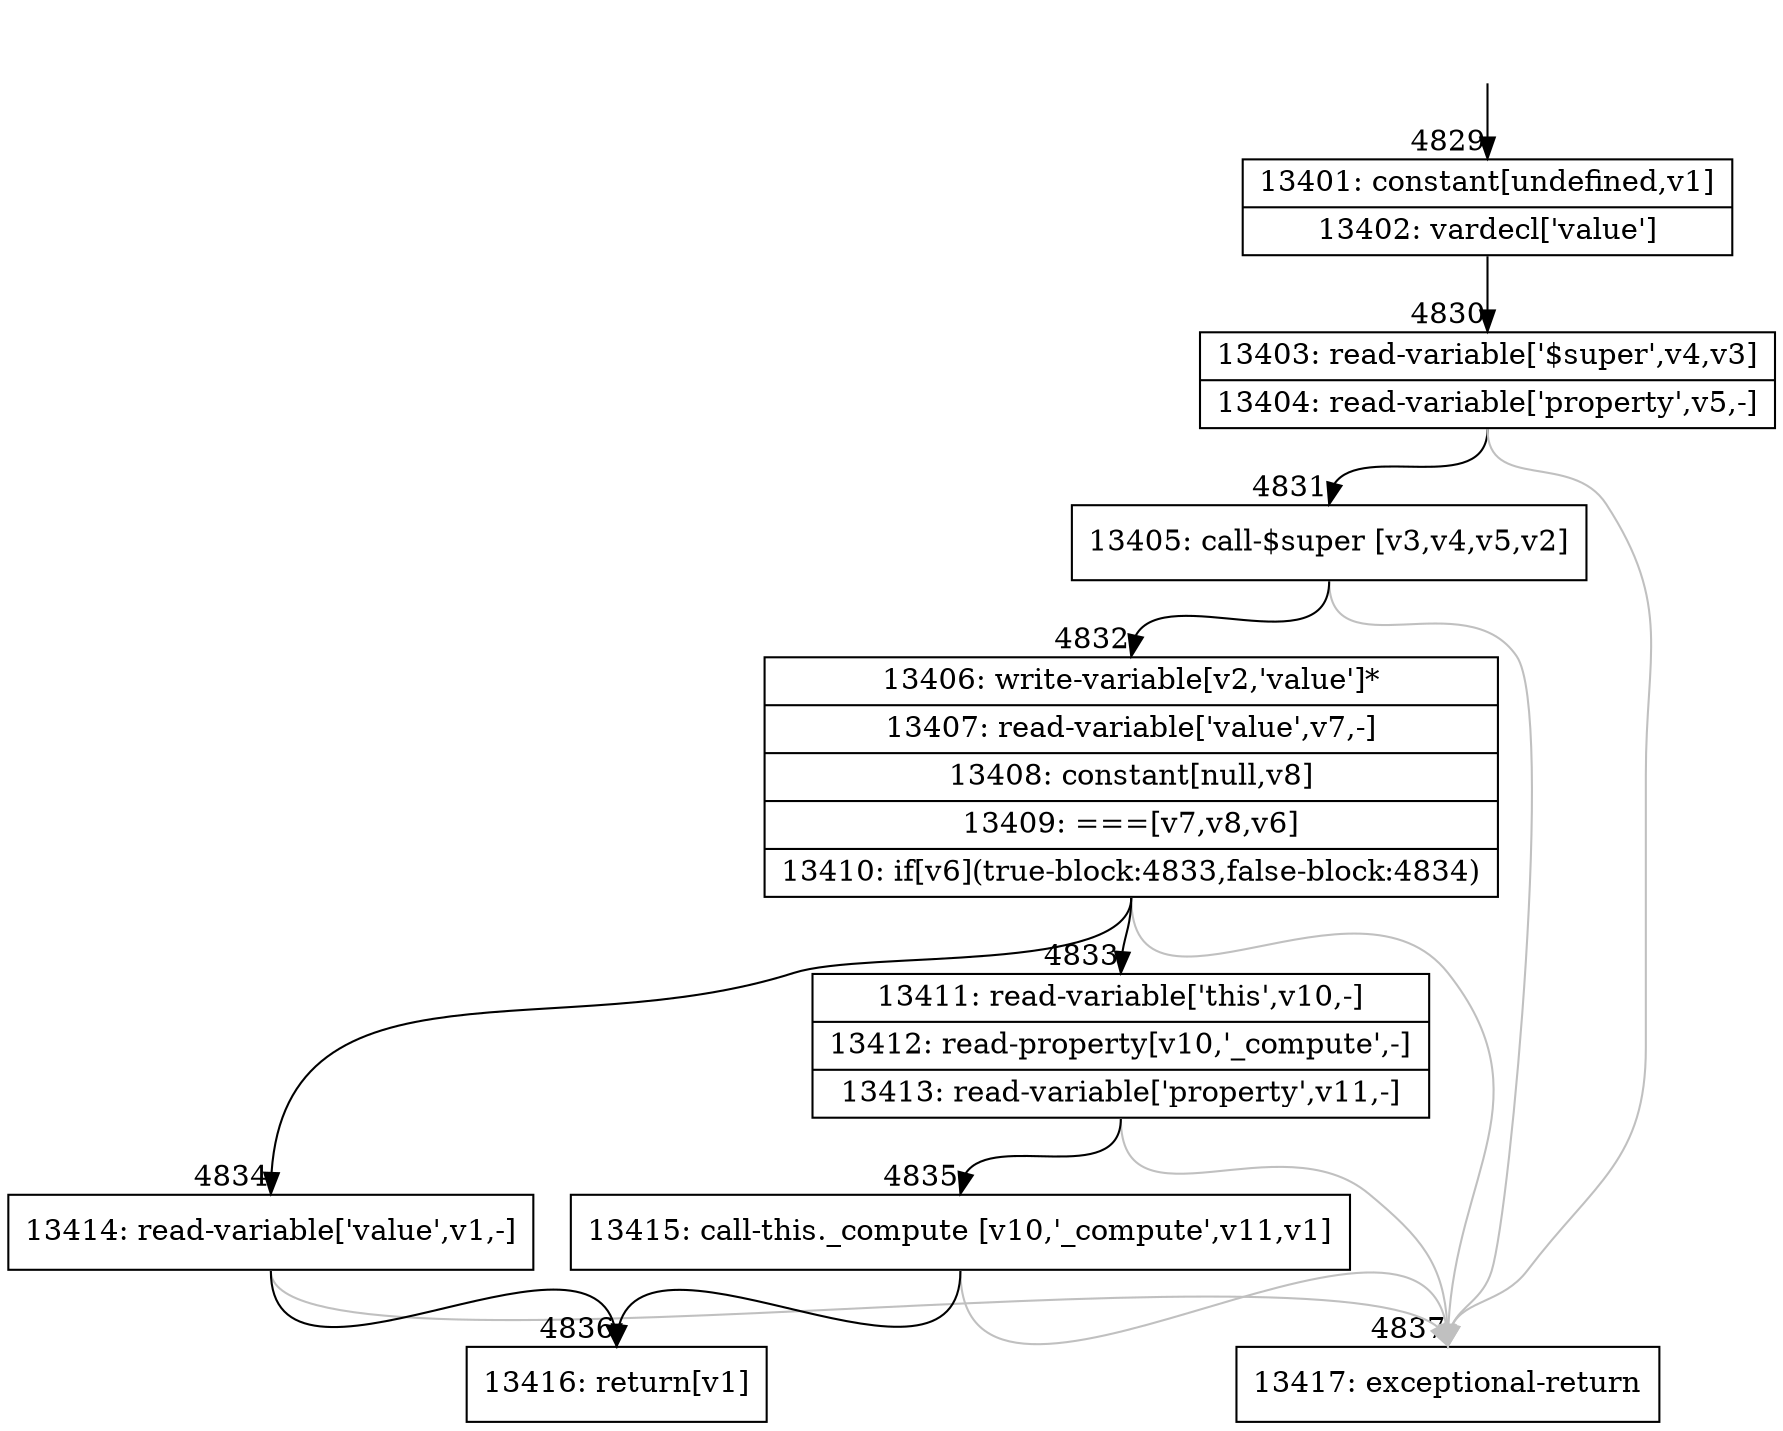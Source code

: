 digraph {
rankdir="TD"
BB_entry383[shape=none,label=""];
BB_entry383 -> BB4829 [tailport=s, headport=n, headlabel="    4829"]
BB4829 [shape=record label="{13401: constant[undefined,v1]|13402: vardecl['value']}" ] 
BB4829 -> BB4830 [tailport=s, headport=n, headlabel="      4830"]
BB4830 [shape=record label="{13403: read-variable['$super',v4,v3]|13404: read-variable['property',v5,-]}" ] 
BB4830 -> BB4831 [tailport=s, headport=n, headlabel="      4831"]
BB4830 -> BB4837 [tailport=s, headport=n, color=gray, headlabel="      4837"]
BB4831 [shape=record label="{13405: call-$super [v3,v4,v5,v2]}" ] 
BB4831 -> BB4832 [tailport=s, headport=n, headlabel="      4832"]
BB4831 -> BB4837 [tailport=s, headport=n, color=gray]
BB4832 [shape=record label="{13406: write-variable[v2,'value']*|13407: read-variable['value',v7,-]|13408: constant[null,v8]|13409: ===[v7,v8,v6]|13410: if[v6](true-block:4833,false-block:4834)}" ] 
BB4832 -> BB4833 [tailport=s, headport=n, headlabel="      4833"]
BB4832 -> BB4834 [tailport=s, headport=n, headlabel="      4834"]
BB4832 -> BB4837 [tailport=s, headport=n, color=gray]
BB4833 [shape=record label="{13411: read-variable['this',v10,-]|13412: read-property[v10,'_compute',-]|13413: read-variable['property',v11,-]}" ] 
BB4833 -> BB4835 [tailport=s, headport=n, headlabel="      4835"]
BB4833 -> BB4837 [tailport=s, headport=n, color=gray]
BB4834 [shape=record label="{13414: read-variable['value',v1,-]}" ] 
BB4834 -> BB4836 [tailport=s, headport=n, headlabel="      4836"]
BB4834 -> BB4837 [tailport=s, headport=n, color=gray]
BB4835 [shape=record label="{13415: call-this._compute [v10,'_compute',v11,v1]}" ] 
BB4835 -> BB4836 [tailport=s, headport=n]
BB4835 -> BB4837 [tailport=s, headport=n, color=gray]
BB4836 [shape=record label="{13416: return[v1]}" ] 
BB4837 [shape=record label="{13417: exceptional-return}" ] 
//#$~ 3645
}
